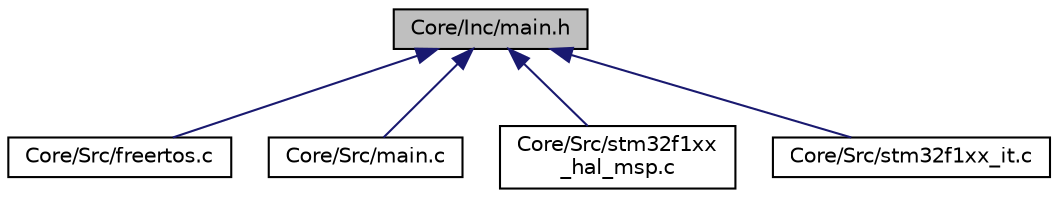 digraph "Core/Inc/main.h"
{
  edge [fontname="Helvetica",fontsize="10",labelfontname="Helvetica",labelfontsize="10"];
  node [fontname="Helvetica",fontsize="10",shape=record];
  Node2 [label="Core/Inc/main.h",height=0.2,width=0.4,color="black", fillcolor="grey75", style="filled", fontcolor="black"];
  Node2 -> Node3 [dir="back",color="midnightblue",fontsize="10",style="solid"];
  Node3 [label="Core/Src/freertos.c",height=0.2,width=0.4,color="black", fillcolor="white", style="filled",URL="$freertos_8c.html"];
  Node2 -> Node4 [dir="back",color="midnightblue",fontsize="10",style="solid"];
  Node4 [label="Core/Src/main.c",height=0.2,width=0.4,color="black", fillcolor="white", style="filled",URL="$main_8c.html"];
  Node2 -> Node5 [dir="back",color="midnightblue",fontsize="10",style="solid"];
  Node5 [label="Core/Src/stm32f1xx\l_hal_msp.c",height=0.2,width=0.4,color="black", fillcolor="white", style="filled",URL="$stm32f1xx__hal__msp_8c.html"];
  Node2 -> Node6 [dir="back",color="midnightblue",fontsize="10",style="solid"];
  Node6 [label="Core/Src/stm32f1xx_it.c",height=0.2,width=0.4,color="black", fillcolor="white", style="filled",URL="$stm32f1xx__it_8c.html",tooltip="Interrupt Service Routines. "];
}

